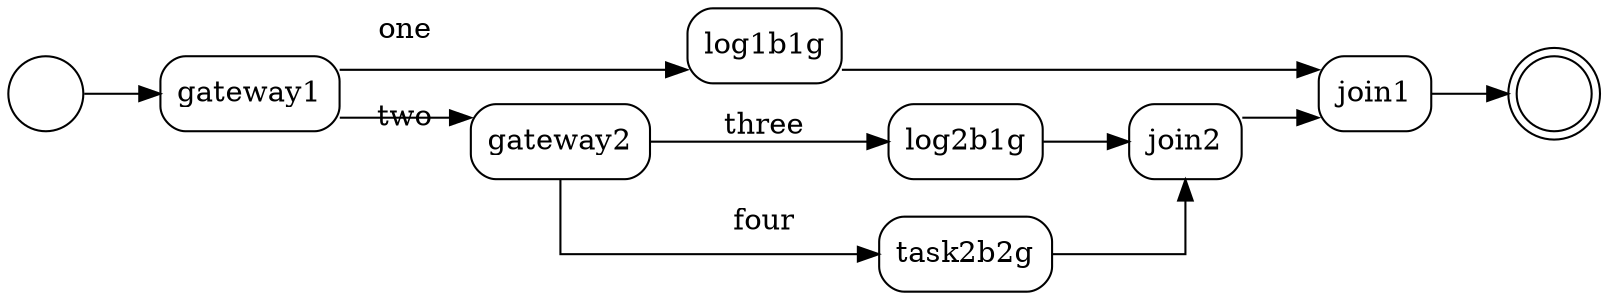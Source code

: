 digraph "parallel.exampleFlow" {
  rankdir="LR"
  splines="ortho"
  node [shape="box" style="rounded"]
  start [label="" shape="circle"]
  end [label="" shape="doublecircle"]
 "start" -> "gateway1" [label=""];
 "gateway1" -> "log1b1g" [label="one"];
 "log1b1g" -> "join1" [label=""];
 "gateway1" -> "gateway2" [label="two"];
 "gateway2" -> "log2b1g" [label="three"];
 "gateway2" -> "task2b2g" [label="four"];
 "log2b1g" -> "join2" [label=""];
 "task2b2g" -> "join2" [label=""];
 "join2" -> "join1" [label=""];
 "join1" -> "end" [label=""];

}
